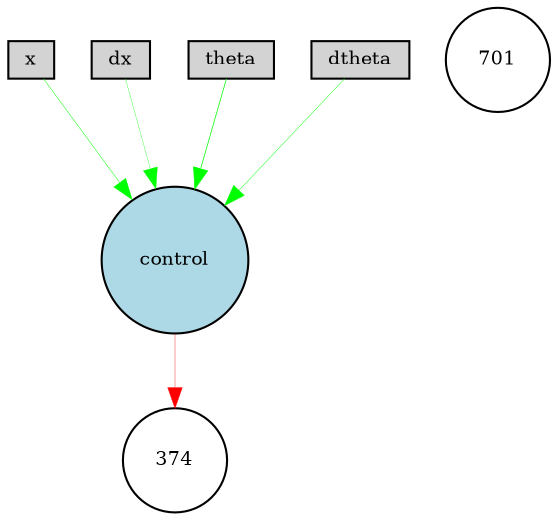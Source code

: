 digraph {
	node [fontsize=9 height=0.2 shape=circle width=0.2]
	x [fillcolor=lightgray shape=box style=filled]
	dx [fillcolor=lightgray shape=box style=filled]
	theta [fillcolor=lightgray shape=box style=filled]
	dtheta [fillcolor=lightgray shape=box style=filled]
	control [fillcolor=lightblue style=filled]
	701 [fillcolor=white style=filled]
	374 [fillcolor=white style=filled]
	x -> control [color=green penwidth=0.23889094213683792 style=solid]
	dtheta -> control [color=green penwidth=0.215842015490117 style=solid]
	theta -> control [color=green penwidth=0.35683132263052564 style=solid]
	control -> 374 [color=red penwidth=0.18916686103733127 style=solid]
	dx -> control [color=green penwidth=0.16272761755294077 style=solid]
}
